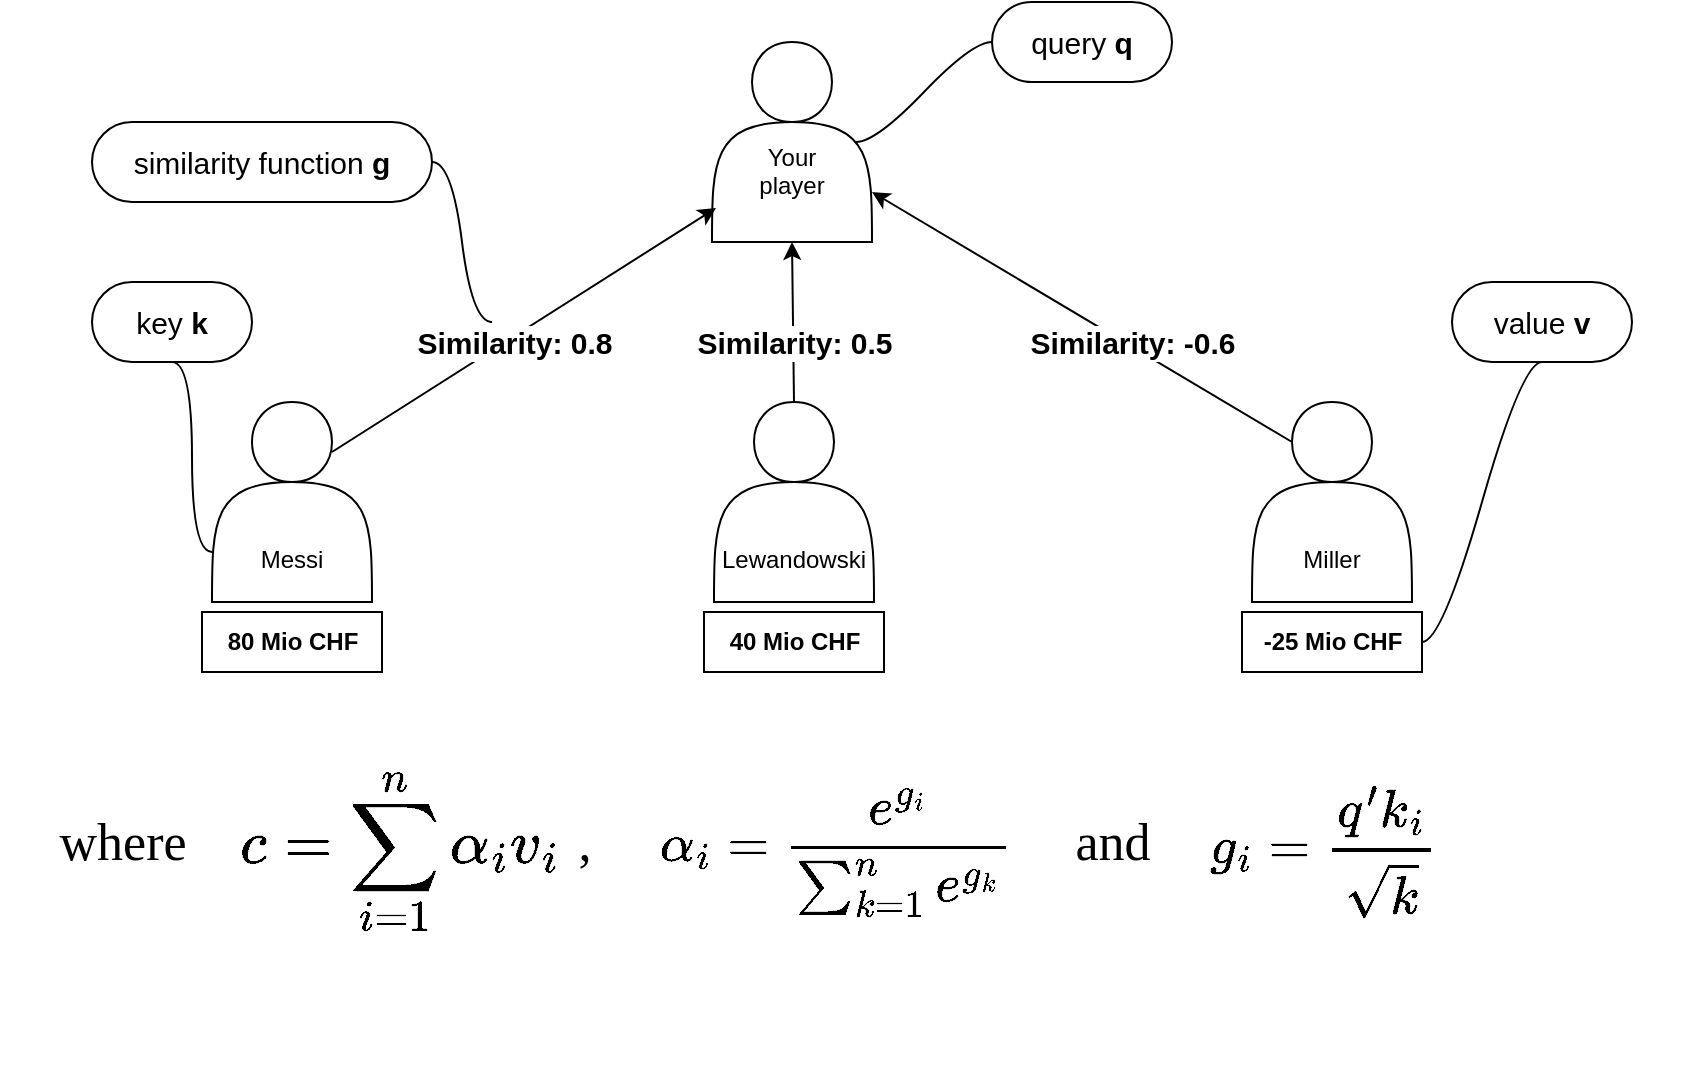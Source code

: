 <mxfile version="20.6.2" type="device"><diagram id="PDzNugeplBso94o7NAA1" name="Page-1"><mxGraphModel dx="1406" dy="826" grid="1" gridSize="10" guides="1" tooltips="1" connect="1" arrows="1" fold="1" page="1" pageScale="1" pageWidth="850" pageHeight="1100" math="1" shadow="0"><root><mxCell id="0"/><mxCell id="1" parent="0"/><mxCell id="LUH2PBAzzBjerY8MnIV7-10" value="&lt;div&gt;&lt;br&gt;&lt;/div&gt;&lt;div&gt;&lt;br&gt;&lt;/div&gt;&lt;div&gt;Your &lt;br&gt;&lt;/div&gt;&lt;div&gt;player&lt;/div&gt;" style="shape=actor;whiteSpace=wrap;html=1;" parent="1" vertex="1"><mxGeometry x="360" y="30" width="80" height="100" as="geometry"/></mxCell><mxCell id="LUH2PBAzzBjerY8MnIV7-12" value="&lt;div&gt;&lt;br&gt;&lt;/div&gt;&lt;div&gt;&lt;br&gt;&lt;/div&gt;&lt;div&gt;&lt;br&gt;&lt;/div&gt;&lt;div&gt;&lt;br&gt;&lt;/div&gt;&lt;div&gt;Messi&lt;/div&gt;" style="shape=actor;whiteSpace=wrap;html=1;" parent="1" vertex="1"><mxGeometry x="110" y="210" width="80" height="100" as="geometry"/></mxCell><mxCell id="LUH2PBAzzBjerY8MnIV7-13" value="&lt;div&gt;&lt;br&gt;&lt;/div&gt;&lt;div&gt;&lt;br&gt;&lt;/div&gt;&lt;div&gt;&lt;br&gt;&lt;/div&gt;&lt;div&gt;&lt;br&gt;&lt;/div&gt;&lt;div&gt;Lewandowski&lt;/div&gt;" style="shape=actor;whiteSpace=wrap;html=1;" parent="1" vertex="1"><mxGeometry x="361" y="210" width="80" height="100" as="geometry"/></mxCell><mxCell id="LUH2PBAzzBjerY8MnIV7-14" value="&lt;div&gt;&lt;br&gt;&lt;/div&gt;&lt;div&gt;&lt;br&gt;&lt;/div&gt;&lt;div&gt;&lt;br&gt;&lt;/div&gt;&lt;div&gt;&lt;br&gt;&lt;/div&gt;&lt;div&gt;Miller&lt;/div&gt;" style="shape=actor;whiteSpace=wrap;html=1;" parent="1" vertex="1"><mxGeometry x="630" y="210" width="80" height="100" as="geometry"/></mxCell><mxCell id="LUH2PBAzzBjerY8MnIV7-15" value="&lt;b&gt;80 Mio CHF&lt;/b&gt;" style="text;html=1;align=center;verticalAlign=middle;resizable=0;points=[];autosize=1;strokeColor=default;fillColor=none;sketch=0;" parent="1" vertex="1"><mxGeometry x="105" y="315" width="90" height="30" as="geometry"/></mxCell><mxCell id="LUH2PBAzzBjerY8MnIV7-16" value="&lt;b&gt;40 Mio CHF&lt;/b&gt;" style="text;html=1;align=center;verticalAlign=middle;resizable=0;points=[];autosize=1;strokeColor=default;fillColor=none;" parent="1" vertex="1"><mxGeometry x="356" y="315" width="90" height="30" as="geometry"/></mxCell><mxCell id="LUH2PBAzzBjerY8MnIV7-17" value="&lt;b&gt;-25 Mio CHF&lt;/b&gt;" style="text;html=1;align=center;verticalAlign=middle;resizable=0;points=[];autosize=1;strokeColor=default;fillColor=none;" parent="1" vertex="1"><mxGeometry x="625" y="315" width="90" height="30" as="geometry"/></mxCell><mxCell id="LUH2PBAzzBjerY8MnIV7-18" value="" style="endArrow=classic;html=1;rounded=0;exitX=0.75;exitY=0.25;exitDx=0;exitDy=0;exitPerimeter=0;entryX=0.025;entryY=0.83;entryDx=0;entryDy=0;entryPerimeter=0;" parent="1" source="LUH2PBAzzBjerY8MnIV7-12" target="LUH2PBAzzBjerY8MnIV7-10" edge="1"><mxGeometry width="50" height="50" relative="1" as="geometry"><mxPoint x="350" y="420" as="sourcePoint"/><mxPoint x="400" y="370" as="targetPoint"/></mxGeometry></mxCell><mxCell id="LUH2PBAzzBjerY8MnIV7-19" value="&lt;font style=&quot;font-size: 15px;&quot;&gt;&lt;b&gt;Similarity: 0.8&lt;br&gt;&lt;/b&gt;&lt;/font&gt;" style="edgeLabel;html=1;align=center;verticalAlign=middle;resizable=0;points=[];" parent="LUH2PBAzzBjerY8MnIV7-18" vertex="1" connectable="0"><mxGeometry x="0.33" y="-3" relative="1" as="geometry"><mxPoint x="-39" y="23" as="offset"/></mxGeometry></mxCell><mxCell id="LUH2PBAzzBjerY8MnIV7-20" value="" style="endArrow=classic;html=1;rounded=0;exitX=0.5;exitY=0;exitDx=0;exitDy=0;entryX=0.5;entryY=1;entryDx=0;entryDy=0;" parent="1" source="LUH2PBAzzBjerY8MnIV7-13" target="LUH2PBAzzBjerY8MnIV7-10" edge="1"><mxGeometry width="50" height="50" relative="1" as="geometry"><mxPoint x="180" y="245" as="sourcePoint"/><mxPoint x="372" y="123" as="targetPoint"/></mxGeometry></mxCell><mxCell id="LUH2PBAzzBjerY8MnIV7-21" value="&lt;font style=&quot;font-size: 15px;&quot;&gt;&lt;b&gt;Similarity: 0.5&lt;br&gt;&lt;/b&gt;&lt;/font&gt;" style="edgeLabel;html=1;align=center;verticalAlign=middle;resizable=0;points=[];" parent="LUH2PBAzzBjerY8MnIV7-20" vertex="1" connectable="0"><mxGeometry x="0.33" y="-3" relative="1" as="geometry"><mxPoint x="-3" y="23" as="offset"/></mxGeometry></mxCell><mxCell id="LUH2PBAzzBjerY8MnIV7-22" value="" style="endArrow=classic;html=1;rounded=0;exitX=0.25;exitY=0.2;exitDx=0;exitDy=0;entryX=1;entryY=0.75;entryDx=0;entryDy=0;exitPerimeter=0;" parent="1" source="LUH2PBAzzBjerY8MnIV7-14" target="LUH2PBAzzBjerY8MnIV7-10" edge="1"><mxGeometry width="50" height="50" relative="1" as="geometry"><mxPoint x="411" y="220" as="sourcePoint"/><mxPoint x="410" y="140" as="targetPoint"/></mxGeometry></mxCell><mxCell id="LUH2PBAzzBjerY8MnIV7-23" value="&lt;font style=&quot;font-size: 15px;&quot;&gt;&lt;b&gt;Similarity: -0.6&lt;/b&gt;&lt;/font&gt;" style="edgeLabel;html=1;align=center;verticalAlign=middle;resizable=0;points=[];" parent="LUH2PBAzzBjerY8MnIV7-22" vertex="1" connectable="0"><mxGeometry x="0.33" y="-3" relative="1" as="geometry"><mxPoint x="58" y="35" as="offset"/></mxGeometry></mxCell><mxCell id="LUH2PBAzzBjerY8MnIV7-27" value="value &lt;b&gt;v&lt;/b&gt;" style="whiteSpace=wrap;html=1;rounded=1;arcSize=50;align=center;verticalAlign=middle;strokeWidth=1;autosize=1;spacing=4;treeFolding=1;treeMoving=1;newEdgeStyle={&quot;edgeStyle&quot;:&quot;entityRelationEdgeStyle&quot;,&quot;startArrow&quot;:&quot;none&quot;,&quot;endArrow&quot;:&quot;none&quot;,&quot;segment&quot;:10,&quot;curved&quot;:1};sketch=0;strokeColor=default;fontSize=15;" parent="1" vertex="1"><mxGeometry x="730" y="150" width="90" height="40" as="geometry"/></mxCell><mxCell id="LUH2PBAzzBjerY8MnIV7-28" value="" style="edgeStyle=entityRelationEdgeStyle;startArrow=none;endArrow=none;segment=10;curved=1;rounded=0;fontSize=15;exitX=1;exitY=0.5;exitDx=0;exitDy=0;exitPerimeter=0;entryX=0.5;entryY=1;entryDx=0;entryDy=0;" parent="1" source="LUH2PBAzzBjerY8MnIV7-17" target="LUH2PBAzzBjerY8MnIV7-27" edge="1"><mxGeometry relative="1" as="geometry"><mxPoint x="690" y="70" as="sourcePoint"/></mxGeometry></mxCell><mxCell id="LUH2PBAzzBjerY8MnIV7-29" value="similarity function &lt;b&gt;g&lt;/b&gt;" style="whiteSpace=wrap;html=1;rounded=1;arcSize=50;align=center;verticalAlign=middle;strokeWidth=1;autosize=1;spacing=4;treeFolding=1;treeMoving=1;newEdgeStyle={&quot;edgeStyle&quot;:&quot;entityRelationEdgeStyle&quot;,&quot;startArrow&quot;:&quot;none&quot;,&quot;endArrow&quot;:&quot;none&quot;,&quot;segment&quot;:10,&quot;curved&quot;:1};sketch=0;strokeColor=default;fontSize=15;" parent="1" vertex="1"><mxGeometry x="50" y="70" width="170" height="40" as="geometry"/></mxCell><mxCell id="LUH2PBAzzBjerY8MnIV7-31" value="" style="edgeStyle=entityRelationEdgeStyle;startArrow=none;endArrow=none;segment=10;curved=1;rounded=0;fontSize=15;exitX=1;exitY=0.5;exitDx=0;exitDy=0;" parent="1" source="LUH2PBAzzBjerY8MnIV7-29" edge="1"><mxGeometry relative="1" as="geometry"><mxPoint x="205" y="342.01" as="sourcePoint"/><mxPoint x="250" y="170" as="targetPoint"/></mxGeometry></mxCell><mxCell id="LUH2PBAzzBjerY8MnIV7-32" value="query &lt;b&gt;q&lt;/b&gt;" style="whiteSpace=wrap;html=1;rounded=1;arcSize=50;align=center;verticalAlign=middle;strokeWidth=1;autosize=1;spacing=4;treeFolding=1;treeMoving=1;newEdgeStyle={&quot;edgeStyle&quot;:&quot;entityRelationEdgeStyle&quot;,&quot;startArrow&quot;:&quot;none&quot;,&quot;endArrow&quot;:&quot;none&quot;,&quot;segment&quot;:10,&quot;curved&quot;:1};sketch=0;strokeColor=default;fontSize=15;" parent="1" vertex="1"><mxGeometry x="500" y="10" width="90" height="40" as="geometry"/></mxCell><mxCell id="LUH2PBAzzBjerY8MnIV7-33" value="" style="edgeStyle=entityRelationEdgeStyle;startArrow=none;endArrow=none;segment=10;curved=1;rounded=0;fontSize=15;entryX=0.9;entryY=0.5;entryDx=0;entryDy=0;entryPerimeter=0;" parent="1" source="LUH2PBAzzBjerY8MnIV7-32" target="LUH2PBAzzBjerY8MnIV7-10" edge="1"><mxGeometry relative="1" as="geometry"><mxPoint x="655" y="292.01" as="sourcePoint"/><mxPoint x="700" y="120" as="targetPoint"/></mxGeometry></mxCell><mxCell id="LUH2PBAzzBjerY8MnIV7-34" value="key &lt;b&gt;k&lt;/b&gt;" style="whiteSpace=wrap;html=1;rounded=1;arcSize=50;align=center;verticalAlign=middle;strokeWidth=1;autosize=1;spacing=4;treeFolding=1;treeMoving=1;newEdgeStyle={&quot;edgeStyle&quot;:&quot;entityRelationEdgeStyle&quot;,&quot;startArrow&quot;:&quot;none&quot;,&quot;endArrow&quot;:&quot;none&quot;,&quot;segment&quot;:10,&quot;curved&quot;:1};sketch=0;strokeColor=default;fontSize=15;" parent="1" vertex="1"><mxGeometry x="50" y="150" width="80" height="40" as="geometry"/></mxCell><mxCell id="LUH2PBAzzBjerY8MnIV7-35" value="" style="edgeStyle=entityRelationEdgeStyle;startArrow=none;endArrow=none;segment=10;curved=1;rounded=0;fontSize=15;exitX=0;exitY=0.75;exitDx=0;exitDy=0;entryX=0.5;entryY=1;entryDx=0;entryDy=0;" parent="1" source="LUH2PBAzzBjerY8MnIV7-12" target="LUH2PBAzzBjerY8MnIV7-34" edge="1"><mxGeometry relative="1" as="geometry"><mxPoint x="30" y="330" as="sourcePoint"/></mxGeometry></mxCell><mxCell id="LUH2PBAzzBjerY8MnIV7-39" value="$$c = \sum_{i=1}^n\alpha_iv_i$$ " style="text;align=center;verticalAlign=middle;resizable=0;points=[];autosize=1;strokeColor=none;fillColor=none;fontSize=26;html=1;" parent="1" vertex="1"><mxGeometry x="4" y="415" width="400" height="40" as="geometry"/></mxCell><mxCell id="LUH2PBAzzBjerY8MnIV7-43" value=" &lt;br&gt;$$\alpha_i = \frac{e^{g_i}}{\sum_{k=1}^ne^{g_k}}$$" style="text;html=1;align=center;verticalAlign=middle;resizable=0;points=[];autosize=1;strokeColor=none;fillColor=none;fontSize=26;fontFamily=Times New Roman;" parent="1" vertex="1"><mxGeometry x="117" y="380" width="610" height="80" as="geometry"/></mxCell><mxCell id="LUH2PBAzzBjerY8MnIV7-44" value="$$g_i = \frac{q'k_i}{\sqrt{k}}$$" style="text;html=1;align=center;verticalAlign=middle;resizable=0;points=[];autosize=1;strokeColor=none;fillColor=none;fontSize=26;fontFamily=Times New Roman;" parent="1" vertex="1"><mxGeometry x="480" y="415" width="370" height="40" as="geometry"/></mxCell><mxCell id="LUH2PBAzzBjerY8MnIV7-45" value="where" style="text;html=1;align=center;verticalAlign=middle;resizable=0;points=[];autosize=1;strokeColor=none;fillColor=none;fontSize=26;fontFamily=Times New Roman;" parent="1" vertex="1"><mxGeometry x="20" y="410" width="90" height="40" as="geometry"/></mxCell><mxCell id="LUH2PBAzzBjerY8MnIV7-46" value="," style="text;html=1;align=center;verticalAlign=middle;resizable=0;points=[];autosize=1;strokeColor=none;fillColor=none;fontSize=26;fontFamily=Times New Roman;" parent="1" vertex="1"><mxGeometry x="281" y="410" width="30" height="40" as="geometry"/></mxCell><mxCell id="LUH2PBAzzBjerY8MnIV7-47" value="and" style="text;html=1;align=center;verticalAlign=middle;resizable=0;points=[];autosize=1;strokeColor=none;fillColor=none;fontSize=26;fontFamily=Times New Roman;" parent="1" vertex="1"><mxGeometry x="530" y="410" width="60" height="40" as="geometry"/></mxCell><mxCell id="RiFbUECiy25Wn0zU1A6E-2" value="" style="rounded=0;whiteSpace=wrap;html=1;strokeColor=none;" vertex="1" parent="1"><mxGeometry x="310" y="490" width="120" height="60" as="geometry"/></mxCell></root></mxGraphModel></diagram></mxfile>